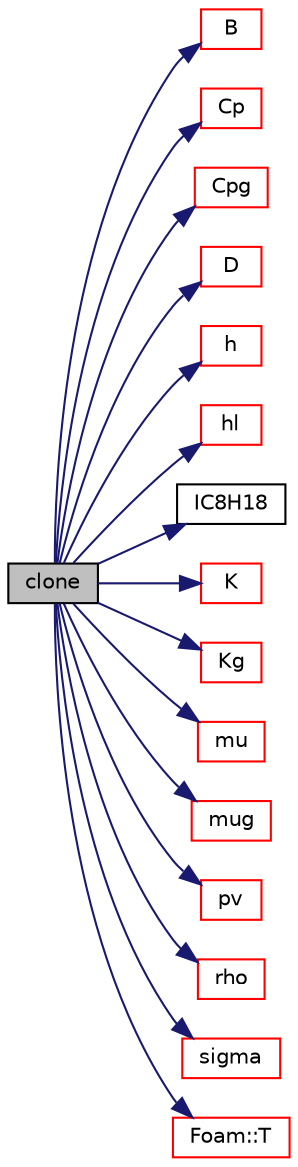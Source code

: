 digraph "clone"
{
  bgcolor="transparent";
  edge [fontname="Helvetica",fontsize="10",labelfontname="Helvetica",labelfontsize="10"];
  node [fontname="Helvetica",fontsize="10",shape=record];
  rankdir="LR";
  Node1 [label="clone",height=0.2,width=0.4,color="black", fillcolor="grey75", style="filled", fontcolor="black"];
  Node1 -> Node2 [color="midnightblue",fontsize="10",style="solid",fontname="Helvetica"];
  Node2 [label="B",height=0.2,width=0.4,color="red",URL="$a01023.html#a9537091a91c8022dc180b65dc8ae2b25",tooltip="Second Virial Coefficient [m^3/kg]. "];
  Node1 -> Node3 [color="midnightblue",fontsize="10",style="solid",fontname="Helvetica"];
  Node3 [label="Cp",height=0.2,width=0.4,color="red",URL="$a01023.html#a4dbacda54553c7d90a40bb3e93d8e989",tooltip="Liquid heat capacity [J/(kg K)]. "];
  Node1 -> Node4 [color="midnightblue",fontsize="10",style="solid",fontname="Helvetica"];
  Node4 [label="Cpg",height=0.2,width=0.4,color="red",URL="$a01023.html#a4c1732e4d00185095b9cdd983b0adaeb",tooltip="Ideal gas heat capacity [J/(kg K)]. "];
  Node1 -> Node5 [color="midnightblue",fontsize="10",style="solid",fontname="Helvetica"];
  Node5 [label="D",height=0.2,width=0.4,color="red",URL="$a01023.html#add8e22162a46b1ce0fe68d3648219157",tooltip="Vapour diffussivity [m2/s]. "];
  Node1 -> Node6 [color="midnightblue",fontsize="10",style="solid",fontname="Helvetica"];
  Node6 [label="h",height=0.2,width=0.4,color="red",URL="$a01023.html#abcbc515d32dd22b7965bc0659b0dcb8b",tooltip="Liquid Enthalpy [J/(kg)]. "];
  Node1 -> Node7 [color="midnightblue",fontsize="10",style="solid",fontname="Helvetica"];
  Node7 [label="hl",height=0.2,width=0.4,color="red",URL="$a01023.html#a6e971d930c759e990b927baa520d246d",tooltip="Heat of vapourisation [J/kg]. "];
  Node1 -> Node8 [color="midnightblue",fontsize="10",style="solid",fontname="Helvetica"];
  Node8 [label="IC8H18",height=0.2,width=0.4,color="black",URL="$a01023.html#ae32dfd746d24037fbb1aa4c4403b4029",tooltip="Construct null. "];
  Node1 -> Node9 [color="midnightblue",fontsize="10",style="solid",fontname="Helvetica"];
  Node9 [label="K",height=0.2,width=0.4,color="red",URL="$a01023.html#af8bc8cf9f1b34f18147d937a4441d204",tooltip="Liquid thermal conductivity [W/(m K)]. "];
  Node1 -> Node10 [color="midnightblue",fontsize="10",style="solid",fontname="Helvetica"];
  Node10 [label="Kg",height=0.2,width=0.4,color="red",URL="$a01023.html#ace88ddab5a0f4bf81d113a7a56e7c159",tooltip="Vapour thermal conductivity [W/(m K)]. "];
  Node1 -> Node11 [color="midnightblue",fontsize="10",style="solid",fontname="Helvetica"];
  Node11 [label="mu",height=0.2,width=0.4,color="red",URL="$a01023.html#ad21399bd4864464044ae0f9f3d926e51",tooltip="Liquid viscosity [Pa s]. "];
  Node1 -> Node12 [color="midnightblue",fontsize="10",style="solid",fontname="Helvetica"];
  Node12 [label="mug",height=0.2,width=0.4,color="red",URL="$a01023.html#a53dda807da2c7b8a72a337d356ded193",tooltip="Vapour viscosity [Pa s]. "];
  Node1 -> Node13 [color="midnightblue",fontsize="10",style="solid",fontname="Helvetica"];
  Node13 [label="pv",height=0.2,width=0.4,color="red",URL="$a01023.html#a5260d9b7d16fe83c9e77a099f8b3ce3b",tooltip="Vapour pressure [Pa]. "];
  Node1 -> Node14 [color="midnightblue",fontsize="10",style="solid",fontname="Helvetica"];
  Node14 [label="rho",height=0.2,width=0.4,color="red",URL="$a01023.html#a359d9102401045ba4fa2c2a4aecfca71",tooltip="Liquid density [kg/m^3]. "];
  Node1 -> Node15 [color="midnightblue",fontsize="10",style="solid",fontname="Helvetica"];
  Node15 [label="sigma",height=0.2,width=0.4,color="red",URL="$a01023.html#a79a6e6a467d5be79c5a6ab6d3f42dd71",tooltip="Surface tension [N/m]. "];
  Node1 -> Node16 [color="midnightblue",fontsize="10",style="solid",fontname="Helvetica"];
  Node16 [label="Foam::T",height=0.2,width=0.4,color="red",URL="$a10733.html#ae57fda0abb14bb0944947c463c6e09d4"];
}

